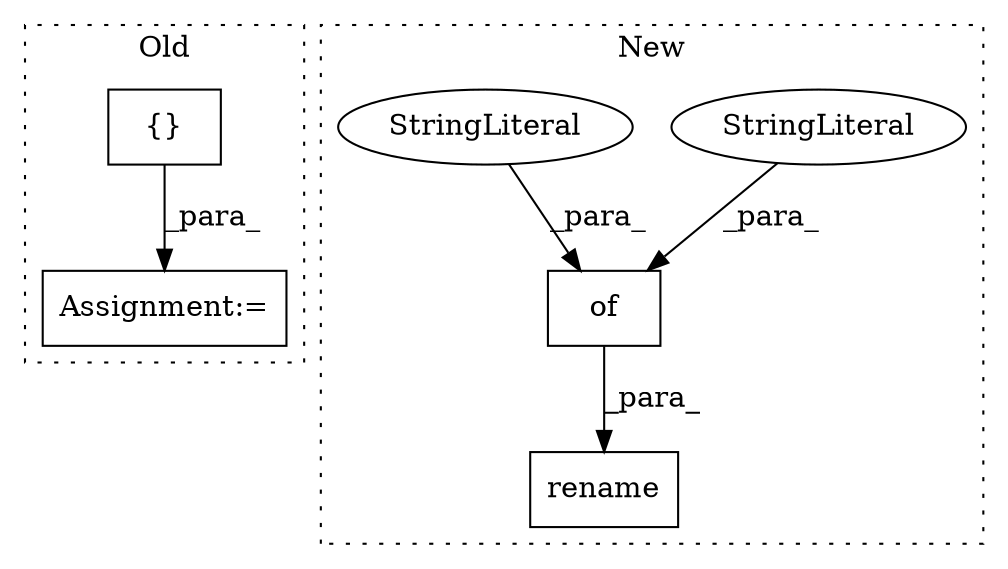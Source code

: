 digraph G {
subgraph cluster0 {
1 [label="{}" a="4" s="957,1047" l="1,1" shape="box"];
3 [label="Assignment:=" a="7" s="933" l="1" shape="box"];
label = "Old";
style="dotted";
}
subgraph cluster1 {
2 [label="rename" a="32" s="802,848" l="7,1" shape="box"];
4 [label="of" a="32" s="813,832" l="3,1" shape="box"];
5 [label="StringLiteral" a="45" s="824" l="8" shape="ellipse"];
6 [label="StringLiteral" a="45" s="816" l="7" shape="ellipse"];
label = "New";
style="dotted";
}
1 -> 3 [label="_para_"];
4 -> 2 [label="_para_"];
5 -> 4 [label="_para_"];
6 -> 4 [label="_para_"];
}
